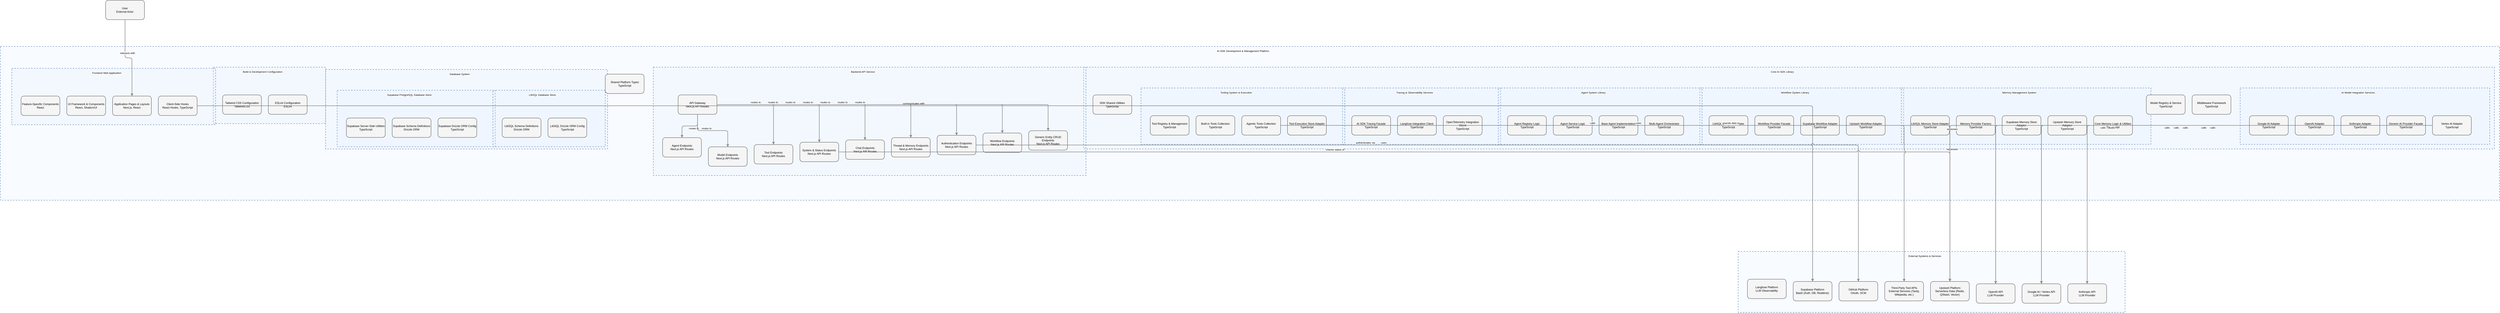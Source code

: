 <?xml version="1.0" encoding="UTF-8"?>
      <mxfile version="14.6.5" type="device">
        <diagram id="codeviz-diagram" name="System Diagram">
          <mxGraphModel dx="1000" dy="1000" grid="1" gridSize="10" guides="1" tooltips="1" connect="1" arrows="1" fold="1" page="1" pageScale="1" pageWidth="1169" pageHeight="827" math="0" shadow="0">
            <root>
              <mxCell id="0"/>
              <mxCell id="1" parent="0"/>
              <mxCell id="64498" value="" style="html=1;whiteSpace=wrap;container=1;fillColor=#dae8fc;strokeColor=#6c8ebf;dashed=1;fillOpacity=20;strokeWidth=2;containerType=none;recursiveResize=0;movable=1;resizable=1;autosize=0;dropTarget=0" vertex="1" parent="64497">
                <mxGeometry x="50" y="90" width="684.473" height="244.079" as="geometry"/>
              </mxCell>
              <mxCell id="64498_label" value="Supabase PostgreSQL Database Store" style="edgeLabel;html=1;align=center;verticalAlign=middle;resizable=0;labelBackgroundColor=white;spacing=5" vertex="1" parent="64497">
                <mxGeometry x="58" y="98" width="608.473" height="24" as="geometry"/>
              </mxCell>
<mxCell id="64499" value="" style="html=1;whiteSpace=wrap;container=1;fillColor=#dae8fc;strokeColor=#6c8ebf;dashed=1;fillOpacity=20;strokeWidth=2;containerType=none;recursiveResize=0;movable=1;resizable=1;autosize=0;dropTarget=0" vertex="1" parent="64497">
                <mxGeometry x="724.473" y="90" width="486.316" height="244.079" as="geometry"/>
              </mxCell>
              <mxCell id="64499_label" value="LibSQL Database Store" style="edgeLabel;html=1;align=center;verticalAlign=middle;resizable=0;labelBackgroundColor=white;spacing=5" vertex="1" parent="64497">
                <mxGeometry x="732.473" y="98" width="410.316" height="24" as="geometry"/>
              </mxCell>
<mxCell id="64501" value="" style="html=1;whiteSpace=wrap;container=1;fillColor=#dae8fc;strokeColor=#6c8ebf;dashed=1;fillOpacity=20;strokeWidth=2;containerType=none;recursiveResize=0;movable=1;resizable=1;autosize=0;dropTarget=0" vertex="1" parent="64500">
                <mxGeometry x="1120.789" y="90" width="684.473" height="244.079" as="geometry"/>
              </mxCell>
              <mxCell id="64501_label" value="Tracing &amp; Observability Services" style="edgeLabel;html=1;align=center;verticalAlign=middle;resizable=0;labelBackgroundColor=white;spacing=5" vertex="1" parent="64500">
                <mxGeometry x="1128.789" y="98" width="608.473" height="24" as="geometry"/>
              </mxCell>
<mxCell id="64502" value="" style="html=1;whiteSpace=wrap;container=1;fillColor=#dae8fc;strokeColor=#6c8ebf;dashed=1;fillOpacity=20;strokeWidth=2;containerType=none;recursiveResize=0;movable=1;resizable=1;autosize=0;dropTarget=0" vertex="1" parent="64500">
                <mxGeometry x="2667.894" y="90" width="882.631" height="244.079" as="geometry"/>
              </mxCell>
              <mxCell id="64502_label" value="Workflow System Library" style="edgeLabel;html=1;align=center;verticalAlign=middle;resizable=0;labelBackgroundColor=white;spacing=5" vertex="1" parent="64500">
                <mxGeometry x="2675.894" y="98" width="806.631" height="24" as="geometry"/>
              </mxCell>
<mxCell id="64503" value="" style="html=1;whiteSpace=wrap;container=1;fillColor=#dae8fc;strokeColor=#6c8ebf;dashed=1;fillOpacity=20;strokeWidth=2;containerType=none;recursiveResize=0;movable=1;resizable=1;autosize=0;dropTarget=0" vertex="1" parent="64500">
                <mxGeometry x="1795.263" y="90" width="882.631" height="244.079" as="geometry"/>
              </mxCell>
              <mxCell id="64503_label" value="Agent System Library" style="edgeLabel;html=1;align=center;verticalAlign=middle;resizable=0;labelBackgroundColor=white;spacing=5" vertex="1" parent="64500">
                <mxGeometry x="1803.263" y="98" width="806.631" height="24" as="geometry"/>
              </mxCell>
<mxCell id="64504" value="" style="html=1;whiteSpace=wrap;container=1;fillColor=#dae8fc;strokeColor=#6c8ebf;dashed=1;fillOpacity=20;strokeWidth=2;containerType=none;recursiveResize=0;movable=1;resizable=1;autosize=0;dropTarget=0" vertex="1" parent="64500">
                <mxGeometry x="3540.525" y="90" width="1080.789" height="244.079" as="geometry"/>
              </mxCell>
              <mxCell id="64504_label" value="Memory Management System" style="edgeLabel;html=1;align=center;verticalAlign=middle;resizable=0;labelBackgroundColor=white;spacing=5" vertex="1" parent="64500">
                <mxGeometry x="3548.525" y="98" width="1004.789" height="24" as="geometry"/>
              </mxCell>
<mxCell id="64505" value="" style="html=1;whiteSpace=wrap;container=1;fillColor=#dae8fc;strokeColor=#6c8ebf;dashed=1;fillOpacity=20;strokeWidth=2;containerType=none;recursiveResize=0;movable=1;resizable=1;autosize=0;dropTarget=0" vertex="1" parent="64500">
                <mxGeometry x="248.158" y="90" width="882.631" height="244.079" as="geometry"/>
              </mxCell>
              <mxCell id="64505_label" value="Tooling System &amp; Execution" style="edgeLabel;html=1;align=center;verticalAlign=middle;resizable=0;labelBackgroundColor=white;spacing=5" vertex="1" parent="64500">
                <mxGeometry x="256.158" y="98" width="806.631" height="24" as="geometry"/>
              </mxCell>
<mxCell id="64506" value="" style="html=1;whiteSpace=wrap;container=1;fillColor=#dae8fc;strokeColor=#6c8ebf;dashed=1;fillOpacity=20;strokeWidth=2;containerType=none;recursiveResize=0;movable=1;resizable=1;autosize=0;dropTarget=0" vertex="1" parent="64500">
                <mxGeometry x="5007.63" y="90" width="1080.789" height="244.079" as="geometry"/>
              </mxCell>
              <mxCell id="64506_label" value="AI Model Integration Services" style="edgeLabel;html=1;align=center;verticalAlign=middle;resizable=0;labelBackgroundColor=white;spacing=5" vertex="1" parent="64500">
                <mxGeometry x="5015.63" y="98" width="1004.789" height="24" as="geometry"/>
              </mxCell>
<mxCell id="64496" value="" style="html=1;whiteSpace=wrap;container=1;fillColor=#dae8fc;strokeColor=#6c8ebf;dashed=1;fillOpacity=20;strokeWidth=2;containerType=none;recursiveResize=0;movable=1;resizable=1;autosize=0;dropTarget=0" vertex="1" parent="64495">
                <mxGeometry x="922.631" y="90" width="486.316" height="244.079" as="geometry"/>
              </mxCell>
              <mxCell id="64496_label" value="Build &amp; Development Configuration" style="edgeLabel;html=1;align=center;verticalAlign=middle;resizable=0;labelBackgroundColor=white;spacing=5" vertex="1" parent="64495">
                <mxGeometry x="930.631" y="98" width="410.316" height="24" as="geometry"/>
              </mxCell>
<mxCell id="64497" value="" style="html=1;whiteSpace=wrap;container=1;fillColor=#dae8fc;strokeColor=#6c8ebf;dashed=1;fillOpacity=20;strokeWidth=2;containerType=none;recursiveResize=0;movable=1;resizable=1;autosize=0;dropTarget=0" vertex="1" parent="64495">
                <mxGeometry x="1408.947" y="100" width="1220.789" height="344.079" as="geometry"/>
              </mxCell>
              <mxCell id="64497_label" value="Database System" style="edgeLabel;html=1;align=center;verticalAlign=middle;resizable=0;labelBackgroundColor=white;spacing=5" vertex="1" parent="64495">
                <mxGeometry x="1416.947" y="108" width="1144.789" height="24" as="geometry"/>
              </mxCell>
<mxCell id="64500" value="" style="html=1;whiteSpace=wrap;container=1;fillColor=#dae8fc;strokeColor=#6c8ebf;dashed=1;fillOpacity=20;strokeWidth=2;containerType=none;recursiveResize=0;movable=1;resizable=1;autosize=0;dropTarget=0" vertex="1" parent="64495">
                <mxGeometry x="4691.314" y="90" width="6108.419" height="354.079" as="geometry"/>
              </mxCell>
              <mxCell id="64500_label" value="Core AI SDK Library" style="edgeLabel;html=1;align=center;verticalAlign=middle;resizable=0;labelBackgroundColor=white;spacing=5" vertex="1" parent="64495">
                <mxGeometry x="4699.314" y="98" width="6032.419" height="24" as="geometry"/>
              </mxCell>
<mxCell id="64507" value="" style="html=1;whiteSpace=wrap;container=1;fillColor=#dae8fc;strokeColor=#6c8ebf;dashed=1;fillOpacity=20;strokeWidth=2;containerType=none;recursiveResize=0;movable=1;resizable=1;autosize=0;dropTarget=0" vertex="1" parent="64495">
                <mxGeometry x="2827.894" y="90" width="1873.42" height="469.079" as="geometry"/>
              </mxCell>
              <mxCell id="64507_label" value="Backend API Service" style="edgeLabel;html=1;align=center;verticalAlign=middle;resizable=0;labelBackgroundColor=white;spacing=5" vertex="1" parent="64495">
                <mxGeometry x="2835.894" y="98" width="1797.42" height="24" as="geometry"/>
              </mxCell>
<mxCell id="64508" value="" style="html=1;whiteSpace=wrap;container=1;fillColor=#dae8fc;strokeColor=#6c8ebf;dashed=1;fillOpacity=20;strokeWidth=2;containerType=none;recursiveResize=0;movable=1;resizable=1;autosize=0;dropTarget=0" vertex="1" parent="64495">
                <mxGeometry x="50" y="95" width="882.631" height="244.079" as="geometry"/>
              </mxCell>
              <mxCell id="64508_label" value="Frontend Web Application" style="edgeLabel;html=1;align=center;verticalAlign=middle;resizable=0;labelBackgroundColor=white;spacing=5" vertex="1" parent="64495">
                <mxGeometry x="58" y="103" width="806.631" height="24" as="geometry"/>
              </mxCell>
<mxCell id="64494" value="" style="html=1;whiteSpace=wrap;container=1;fillColor=#dae8fc;strokeColor=#6c8ebf;dashed=1;fillOpacity=20;strokeWidth=2;containerType=none;recursiveResize=0;movable=1;resizable=1;autosize=0;dropTarget=0" vertex="1" parent="1">
                <mxGeometry x="7557.327" y="1100" width="1675.263" height="264.079" as="geometry"/>
              </mxCell>
              <mxCell id="64494_label" value="External Systems &amp; Services" style="edgeLabel;html=1;align=center;verticalAlign=middle;resizable=0;labelBackgroundColor=white;spacing=5" vertex="1" parent="1">
                <mxGeometry x="7565.327" y="1108" width="1599.263" height="24" as="geometry"/>
              </mxCell>
<mxCell id="64495" value="" style="html=1;whiteSpace=wrap;container=1;fillColor=#dae8fc;strokeColor=#6c8ebf;dashed=1;fillOpacity=20;strokeWidth=2;containerType=none;recursiveResize=0;movable=1;resizable=1;autosize=0;dropTarget=0" vertex="1" parent="1">
                <mxGeometry x="32" y="212" width="10821.734" height="666.079" as="geometry"/>
              </mxCell>
              <mxCell id="64495_label" value="AI SDK Development &amp; Management Platform" style="edgeLabel;html=1;align=center;verticalAlign=middle;resizable=0;labelBackgroundColor=white;spacing=5" vertex="1" parent="1">
                <mxGeometry x="40" y="220" width="10745.734" height="24" as="geometry"/>
              </mxCell>
              <mxCell id="64509" value="User&lt;br&gt;External Actor" style="rounded=1;whiteSpace=wrap;html=1;fillColor=#f5f5f5" vertex="1" parent="1">
                    <mxGeometry x="488.316" y="12" width="168.158" height="84.079" as="geometry"/>
                  </mxCell>
<mxCell id="64510" value="Shared Platform Types&lt;br&gt;TypeScript" style="rounded=1;whiteSpace=wrap;html=1;fillColor=#f5f5f5" vertex="1" parent="64495">
                    <mxGeometry x="2619.736" y="120" width="168.158" height="84.079" as="geometry"/>
                  </mxCell>
<mxCell id="64560" value="Supabase Platform&lt;br&gt;BaaS (Auth, DB, Realtime)" style="rounded=1;whiteSpace=wrap;html=1;fillColor=#f5f5f5" vertex="1" parent="64494">
                    <mxGeometry x="238.158" y="130" width="168.158" height="84.079" as="geometry"/>
                  </mxCell>
<mxCell id="64561" value="Upstash Platform&lt;br&gt;Serverless Data (Redis, QStash, Vector)" style="rounded=1;whiteSpace=wrap;html=1;fillColor=#f5f5f5" vertex="1" parent="64494">
                    <mxGeometry x="832.631" y="130" width="168.158" height="84.079" as="geometry"/>
                  </mxCell>
<mxCell id="64562" value="Langfuse Platform&lt;br&gt;LLM Observability" style="rounded=1;whiteSpace=wrap;html=1;fillColor=#f5f5f5" vertex="1" parent="64494">
                    <mxGeometry x="40" y="120" width="168.158" height="84.079" as="geometry"/>
                  </mxCell>
<mxCell id="64563" value="OpenAI API&lt;br&gt;LLM Provider" style="rounded=1;whiteSpace=wrap;html=1;fillColor=#f5f5f5" vertex="1" parent="64494">
                    <mxGeometry x="1030.789" y="140" width="168.158" height="84.079" as="geometry"/>
                  </mxCell>
<mxCell id="64564" value="Anthropic API&lt;br&gt;LLM Provider" style="rounded=1;whiteSpace=wrap;html=1;fillColor=#f5f5f5" vertex="1" parent="64494">
                    <mxGeometry x="1427.105" y="140" width="168.158" height="84.079" as="geometry"/>
                  </mxCell>
<mxCell id="64565" value="Google AI / Vertex API&lt;br&gt;LLM Provider" style="rounded=1;whiteSpace=wrap;html=1;fillColor=#f5f5f5" vertex="1" parent="64494">
                    <mxGeometry x="1228.947" y="140" width="168.158" height="84.079" as="geometry"/>
                  </mxCell>
<mxCell id="64566" value="GitHub Platform&lt;br&gt;OAuth, SCM" style="rounded=1;whiteSpace=wrap;html=1;fillColor=#f5f5f5" vertex="1" parent="64494">
                    <mxGeometry x="436.316" y="130" width="168.158" height="84.079" as="geometry"/>
                  </mxCell>
<mxCell id="64567" value="Third-Party Tool APIs&lt;br&gt;External Services (Tavily, Wikipedia, etc.)" style="rounded=1;whiteSpace=wrap;html=1;fillColor=#f5f5f5" vertex="1" parent="64494">
                    <mxGeometry x="634.473" y="130" width="168.158" height="84.079" as="geometry"/>
                  </mxCell>
<mxCell id="64511" value="Application Pages &amp;amp; Layouts&lt;br&gt;Next.js, React" style="rounded=1;whiteSpace=wrap;html=1;fillColor=#f5f5f5" vertex="1" parent="64508">
                    <mxGeometry x="436.316" y="120" width="168.158" height="84.079" as="geometry"/>
                  </mxCell>
<mxCell id="64512" value="UI Framework &amp;amp; Components&lt;br&gt;React, Shadcn/UI" style="rounded=1;whiteSpace=wrap;html=1;fillColor=#f5f5f5" vertex="1" parent="64508">
                    <mxGeometry x="238.158" y="120" width="168.158" height="84.079" as="geometry"/>
                  </mxCell>
<mxCell id="64513" value="Feature-Specific Components&lt;br&gt;React" style="rounded=1;whiteSpace=wrap;html=1;fillColor=#f5f5f5" vertex="1" parent="64508">
                    <mxGeometry x="40" y="120" width="168.158" height="84.079" as="geometry"/>
                  </mxCell>
<mxCell id="64514" value="Client-Side Hooks&lt;br&gt;React Hooks, TypeScript" style="rounded=1;whiteSpace=wrap;html=1;fillColor=#f5f5f5" vertex="1" parent="64508">
                    <mxGeometry x="634.473" y="120" width="168.158" height="84.079" as="geometry"/>
                  </mxCell>
<mxCell id="64515" value="API Gateway&lt;br&gt;Next.js API Routes" style="rounded=1;whiteSpace=wrap;html=1;fillColor=#f5f5f5" vertex="1" parent="64507">
                    <mxGeometry x="107.263" y="120" width="168.158" height="84.079" as="geometry"/>
                  </mxCell>
<mxCell id="64516" value="Tool Endpoints&lt;br&gt;Next.js API Routes" style="rounded=1;whiteSpace=wrap;html=1;fillColor=#f5f5f5" vertex="1" parent="64507">
                    <mxGeometry x="436.316" y="335" width="168.158" height="84.079" as="geometry"/>
                  </mxCell>
<mxCell id="64517" value="Agent Endpoints&lt;br&gt;Next.js API Routes" style="rounded=1;whiteSpace=wrap;html=1;fillColor=#f5f5f5" vertex="1" parent="64507">
                    <mxGeometry x="40" y="305" width="168.158" height="84.079" as="geometry"/>
                  </mxCell>
<mxCell id="64518" value="Chat Endpoints&lt;br&gt;Next.js API Routes" style="rounded=1;whiteSpace=wrap;html=1;fillColor=#f5f5f5" vertex="1" parent="64507">
                    <mxGeometry x="832.631" y="315" width="168.158" height="84.079" as="geometry"/>
                  </mxCell>
<mxCell id="64519" value="Model Endpoints&lt;br&gt;Next.js API Routes" style="rounded=1;whiteSpace=wrap;html=1;fillColor=#f5f5f5" vertex="1" parent="64507">
                    <mxGeometry x="238.158" y="345" width="168.158" height="84.079" as="geometry"/>
                  </mxCell>
<mxCell id="64520" value="Thread &amp;amp; Memory Endpoints&lt;br&gt;Next.js API Routes" style="rounded=1;whiteSpace=wrap;html=1;fillColor=#f5f5f5" vertex="1" parent="64507">
                    <mxGeometry x="1030.789" y="305" width="168.158" height="84.079" as="geometry"/>
                  </mxCell>
<mxCell id="64521" value="Workflow Endpoints&lt;br&gt;Next.js API Routes" style="rounded=1;whiteSpace=wrap;html=1;fillColor=#f5f5f5" vertex="1" parent="64507">
                    <mxGeometry x="1427.105" y="285" width="168.158" height="84.079" as="geometry"/>
                  </mxCell>
<mxCell id="64522" value="Authentication Endpoints&lt;br&gt;Next.js API Routes" style="rounded=1;whiteSpace=wrap;html=1;fillColor=#f5f5f5" vertex="1" parent="64507">
                    <mxGeometry x="1228.947" y="295" width="168.158" height="84.079" as="geometry"/>
                  </mxCell>
<mxCell id="64523" value="System &amp;amp; Status Endpoints&lt;br&gt;Next.js API Routes" style="rounded=1;whiteSpace=wrap;html=1;fillColor=#f5f5f5" vertex="1" parent="64507">
                    <mxGeometry x="634.473" y="325" width="168.158" height="84.079" as="geometry"/>
                  </mxCell>
<mxCell id="64524" value="Generic Entity CRUD Endpoints&lt;br&gt;Next.js API Routes" style="rounded=1;whiteSpace=wrap;html=1;fillColor=#f5f5f5" vertex="1" parent="64507">
                    <mxGeometry x="1625.263" y="275" width="168.158" height="84.079" as="geometry"/>
                  </mxCell>
<mxCell id="64550" value="Middleware Framework&lt;br&gt;TypeScript" style="rounded=1;whiteSpace=wrap;html=1;fillColor=#f5f5f5" vertex="1" parent="64500">
                    <mxGeometry x="4799.472" y="120" width="168.158" height="84.079" as="geometry"/>
                  </mxCell>
<mxCell id="64551" value="Model Registry &amp;amp; Service&lt;br&gt;TypeScript" style="rounded=1;whiteSpace=wrap;html=1;fillColor=#f5f5f5" vertex="1" parent="64500">
                    <mxGeometry x="4601.314" y="120" width="168.158" height="84.079" as="geometry"/>
                  </mxCell>
<mxCell id="64552" value="SDK Shared Utilities&lt;br&gt;TypeScript" style="rounded=1;whiteSpace=wrap;html=1;fillColor=#f5f5f5" vertex="1" parent="64500">
                    <mxGeometry x="40" y="120" width="168.158" height="84.079" as="geometry"/>
                  </mxCell>
<mxCell id="64558" value="Tailwind CSS Configuration&lt;br&gt;TailwindCSS" style="rounded=1;whiteSpace=wrap;html=1;fillColor=#f5f5f5" vertex="1" parent="64496">
                    <mxGeometry x="40" y="120" width="168.158" height="84.079" as="geometry"/>
                  </mxCell>
<mxCell id="64559" value="ESLint Configuration&lt;br&gt;ESLint" style="rounded=1;whiteSpace=wrap;html=1;fillColor=#f5f5f5" vertex="1" parent="64496">
                    <mxGeometry x="238.158" y="120" width="168.158" height="84.079" as="geometry"/>
                  </mxCell>
<mxCell id="64525" value="Generic AI Provider Facade&lt;br&gt;TypeScript" style="rounded=1;whiteSpace=wrap;html=1;fillColor=#f5f5f5" vertex="1" parent="64506">
                    <mxGeometry x="634.473" y="120" width="168.158" height="84.079" as="geometry"/>
                  </mxCell>
<mxCell id="64526" value="OpenAI Adapter&lt;br&gt;TypeScript" style="rounded=1;whiteSpace=wrap;html=1;fillColor=#f5f5f5" vertex="1" parent="64506">
                    <mxGeometry x="238.158" y="120" width="168.158" height="84.079" as="geometry"/>
                  </mxCell>
<mxCell id="64527" value="Anthropic Adapter&lt;br&gt;TypeScript" style="rounded=1;whiteSpace=wrap;html=1;fillColor=#f5f5f5" vertex="1" parent="64506">
                    <mxGeometry x="436.316" y="120" width="168.158" height="84.079" as="geometry"/>
                  </mxCell>
<mxCell id="64528" value="Google AI Adapter&lt;br&gt;TypeScript" style="rounded=1;whiteSpace=wrap;html=1;fillColor=#f5f5f5" vertex="1" parent="64506">
                    <mxGeometry x="40" y="120" width="168.158" height="84.079" as="geometry"/>
                  </mxCell>
<mxCell id="64529" value="Vertex AI Adapter&lt;br&gt;TypeScript" style="rounded=1;whiteSpace=wrap;html=1;fillColor=#f5f5f5" vertex="1" parent="64506">
                    <mxGeometry x="832.631" y="120" width="168.158" height="84.079" as="geometry"/>
                  </mxCell>
<mxCell id="64530" value="Tool Registry &amp;amp; Management&lt;br&gt;TypeScript" style="rounded=1;whiteSpace=wrap;html=1;fillColor=#f5f5f5" vertex="1" parent="64505">
                    <mxGeometry x="40" y="120" width="168.158" height="84.079" as="geometry"/>
                  </mxCell>
<mxCell id="64531" value="Built-in Tools Collection&lt;br&gt;TypeScript" style="rounded=1;whiteSpace=wrap;html=1;fillColor=#f5f5f5" vertex="1" parent="64505">
                    <mxGeometry x="238.158" y="120" width="168.158" height="84.079" as="geometry"/>
                  </mxCell>
<mxCell id="64532" value="Agentic Tools Collection&lt;br&gt;TypeScript" style="rounded=1;whiteSpace=wrap;html=1;fillColor=#f5f5f5" vertex="1" parent="64505">
                    <mxGeometry x="436.316" y="120" width="168.158" height="84.079" as="geometry"/>
                  </mxCell>
<mxCell id="64533" value="Tool Execution Store Adapter&lt;br&gt;TypeScript" style="rounded=1;whiteSpace=wrap;html=1;fillColor=#f5f5f5" vertex="1" parent="64505">
                    <mxGeometry x="634.473" y="120" width="168.158" height="84.079" as="geometry"/>
                  </mxCell>
<mxCell id="64534" value="Memory Provider Factory&lt;br&gt;TypeScript" style="rounded=1;whiteSpace=wrap;html=1;fillColor=#f5f5f5" vertex="1" parent="64504">
                    <mxGeometry x="238.158" y="120" width="168.158" height="84.079" as="geometry"/>
                  </mxCell>
<mxCell id="64535" value="LibSQL Memory Store Adapter&lt;br&gt;TypeScript" style="rounded=1;whiteSpace=wrap;html=1;fillColor=#f5f5f5" vertex="1" parent="64504">
                    <mxGeometry x="40" y="120" width="168.158" height="84.079" as="geometry"/>
                  </mxCell>
<mxCell id="64536" value="Supabase Memory Store Adapter&lt;br&gt;TypeScript" style="rounded=1;whiteSpace=wrap;html=1;fillColor=#f5f5f5" vertex="1" parent="64504">
                    <mxGeometry x="436.316" y="120" width="168.158" height="84.079" as="geometry"/>
                  </mxCell>
<mxCell id="64537" value="Upstash Memory Store Adapter&lt;br&gt;TypeScript" style="rounded=1;whiteSpace=wrap;html=1;fillColor=#f5f5f5" vertex="1" parent="64504">
                    <mxGeometry x="634.473" y="120" width="168.158" height="84.079" as="geometry"/>
                  </mxCell>
<mxCell id="64538" value="Core Memory Logic &amp;amp; Utilities&lt;br&gt;TypeScript" style="rounded=1;whiteSpace=wrap;html=1;fillColor=#f5f5f5" vertex="1" parent="64504">
                    <mxGeometry x="832.631" y="120" width="168.158" height="84.079" as="geometry"/>
                  </mxCell>
<mxCell id="64539" value="Agent Service Logic&lt;br&gt;TypeScript" style="rounded=1;whiteSpace=wrap;html=1;fillColor=#f5f5f5" vertex="1" parent="64503">
                    <mxGeometry x="238.158" y="120" width="168.158" height="84.079" as="geometry"/>
                  </mxCell>
<mxCell id="64540" value="Base Agent Implementation&lt;br&gt;TypeScript" style="rounded=1;whiteSpace=wrap;html=1;fillColor=#f5f5f5" vertex="1" parent="64503">
                    <mxGeometry x="436.316" y="120" width="168.158" height="84.079" as="geometry"/>
                  </mxCell>
<mxCell id="64541" value="Agent Registry Logic&lt;br&gt;TypeScript" style="rounded=1;whiteSpace=wrap;html=1;fillColor=#f5f5f5" vertex="1" parent="64503">
                    <mxGeometry x="40" y="120" width="168.158" height="84.079" as="geometry"/>
                  </mxCell>
<mxCell id="64542" value="Multi-Agent Orchestrator&lt;br&gt;TypeScript" style="rounded=1;whiteSpace=wrap;html=1;fillColor=#f5f5f5" vertex="1" parent="64503">
                    <mxGeometry x="634.473" y="120" width="168.158" height="84.079" as="geometry"/>
                  </mxCell>
<mxCell id="64543" value="Workflow Provider Facade&lt;br&gt;TypeScript" style="rounded=1;whiteSpace=wrap;html=1;fillColor=#f5f5f5" vertex="1" parent="64502">
                    <mxGeometry x="238.158" y="120" width="168.158" height="84.079" as="geometry"/>
                  </mxCell>
<mxCell id="64544" value="LibSQL Workflow Adapter&lt;br&gt;TypeScript" style="rounded=1;whiteSpace=wrap;html=1;fillColor=#f5f5f5" vertex="1" parent="64502">
                    <mxGeometry x="40" y="120" width="168.158" height="84.079" as="geometry"/>
                  </mxCell>
<mxCell id="64545" value="Upstash Workflow Adapter&lt;br&gt;TypeScript" style="rounded=1;whiteSpace=wrap;html=1;fillColor=#f5f5f5" vertex="1" parent="64502">
                    <mxGeometry x="634.473" y="120" width="168.158" height="84.079" as="geometry"/>
                  </mxCell>
<mxCell id="64546" value="Supabase Workflow Adapter&lt;br&gt;TypeScript" style="rounded=1;whiteSpace=wrap;html=1;fillColor=#f5f5f5" vertex="1" parent="64502">
                    <mxGeometry x="436.316" y="120" width="168.158" height="84.079" as="geometry"/>
                  </mxCell>
<mxCell id="64547" value="Langfuse Integration Client&lt;br&gt;TypeScript" style="rounded=1;whiteSpace=wrap;html=1;fillColor=#f5f5f5" vertex="1" parent="64501">
                    <mxGeometry x="238.158" y="120" width="168.158" height="84.079" as="geometry"/>
                  </mxCell>
<mxCell id="64548" value="OpenTelemetry Integration Client&lt;br&gt;TypeScript" style="rounded=1;whiteSpace=wrap;html=1;fillColor=#f5f5f5" vertex="1" parent="64501">
                    <mxGeometry x="436.316" y="120" width="168.158" height="84.079" as="geometry"/>
                  </mxCell>
<mxCell id="64549" value="AI SDK Tracing Facade&lt;br&gt;TypeScript" style="rounded=1;whiteSpace=wrap;html=1;fillColor=#f5f5f5" vertex="1" parent="64501">
                    <mxGeometry x="40" y="120" width="168.158" height="84.079" as="geometry"/>
                  </mxCell>
<mxCell id="64553" value="LibSQL Schema Definitions&lt;br&gt;Drizzle ORM" style="rounded=1;whiteSpace=wrap;html=1;fillColor=#f5f5f5" vertex="1" parent="64499">
                    <mxGeometry x="40" y="120" width="168.158" height="84.079" as="geometry"/>
                  </mxCell>
<mxCell id="64554" value="LibSQL Drizzle ORM Config&lt;br&gt;TypeScript" style="rounded=1;whiteSpace=wrap;html=1;fillColor=#f5f5f5" vertex="1" parent="64499">
                    <mxGeometry x="238.158" y="120" width="168.158" height="84.079" as="geometry"/>
                  </mxCell>
<mxCell id="64555" value="Supabase Schema Definitions&lt;br&gt;Drizzle ORM" style="rounded=1;whiteSpace=wrap;html=1;fillColor=#f5f5f5" vertex="1" parent="64498">
                    <mxGeometry x="238.158" y="120" width="168.158" height="84.079" as="geometry"/>
                  </mxCell>
<mxCell id="64556" value="Supabase Drizzle ORM Config&lt;br&gt;TypeScript" style="rounded=1;whiteSpace=wrap;html=1;fillColor=#f5f5f5" vertex="1" parent="64498">
                    <mxGeometry x="436.316" y="120" width="168.158" height="84.079" as="geometry"/>
                  </mxCell>
<mxCell id="64557" value="Supabase Server-Side Utilities&lt;br&gt;TypeScript" style="rounded=1;whiteSpace=wrap;html=1;fillColor=#f5f5f5" vertex="1" parent="64498">
                    <mxGeometry x="40" y="120" width="168.158" height="84.079" as="geometry"/>
                  </mxCell>
              <mxCell id="edge-123333" style="edgeStyle=orthogonalEdgeStyle;rounded=1;orthogonalLoop=1;jettySize=auto;html=1;strokeColor=#808080;strokeWidth=2;jumpStyle=arc;jumpSize=10;spacing=15;labelBackgroundColor=white;labelBorderColor=none" edge="1" parent="1" source="64509" target="64511">
                  <mxGeometry relative="1" as="geometry"/>
                </mxCell>
                <mxCell id="edge-123333_label" value="interacts with" style="edgeLabel;html=1;align=center;verticalAlign=middle;resizable=0;points=[];" vertex="1" connectable="0" parent="edge-123333">
                  <mxGeometry x="-0.2" y="10" relative="1" as="geometry">
                    <mxPoint as="offset"/>
                  </mxGeometry>
                </mxCell>
<mxCell id="edge-123334" style="edgeStyle=orthogonalEdgeStyle;rounded=1;orthogonalLoop=1;jettySize=auto;html=1;strokeColor=#808080;strokeWidth=2;jumpStyle=arc;jumpSize=10;spacing=15;labelBackgroundColor=white;labelBorderColor=none" edge="1" parent="1" source="64514" target="64560">
                  <mxGeometry relative="1" as="geometry"/>
                </mxCell>
                <mxCell id="edge-123334_label" value="communicates with" style="edgeLabel;html=1;align=center;verticalAlign=middle;resizable=0;points=[];" vertex="1" connectable="0" parent="edge-123334">
                  <mxGeometry x="-0.2" y="10" relative="1" as="geometry">
                    <mxPoint as="offset"/>
                  </mxGeometry>
                </mxCell>
<mxCell id="edge-123339" style="edgeStyle=orthogonalEdgeStyle;rounded=1;orthogonalLoop=1;jettySize=auto;html=1;strokeColor=#808080;strokeWidth=2;jumpStyle=arc;jumpSize=10;spacing=15;labelBackgroundColor=white;labelBorderColor=none" edge="1" parent="1" source="64515" target="64520">
                  <mxGeometry relative="1" as="geometry"/>
                </mxCell>
                <mxCell id="edge-123339_label" value="routes to" style="edgeLabel;html=1;align=center;verticalAlign=middle;resizable=0;points=[];" vertex="1" connectable="0" parent="edge-123339">
                  <mxGeometry x="-0.2" y="10" relative="1" as="geometry">
                    <mxPoint as="offset"/>
                  </mxGeometry>
                </mxCell>
<mxCell id="edge-123336" style="edgeStyle=orthogonalEdgeStyle;rounded=1;orthogonalLoop=1;jettySize=auto;html=1;strokeColor=#808080;strokeWidth=2;jumpStyle=arc;jumpSize=10;spacing=15;labelBackgroundColor=white;labelBorderColor=none" edge="1" parent="1" source="64515" target="64517">
                  <mxGeometry relative="1" as="geometry"/>
                </mxCell>
                <mxCell id="edge-123336_label" value="routes to" style="edgeLabel;html=1;align=center;verticalAlign=middle;resizable=0;points=[];" vertex="1" connectable="0" parent="edge-123336">
                  <mxGeometry x="-0.2" y="10" relative="1" as="geometry">
                    <mxPoint as="offset"/>
                  </mxGeometry>
                </mxCell>
<mxCell id="edge-123338" style="edgeStyle=orthogonalEdgeStyle;rounded=1;orthogonalLoop=1;jettySize=auto;html=1;strokeColor=#808080;strokeWidth=2;jumpStyle=arc;jumpSize=10;spacing=15;labelBackgroundColor=white;labelBorderColor=none" edge="1" parent="1" source="64515" target="64519">
                  <mxGeometry relative="1" as="geometry"/>
                </mxCell>
                <mxCell id="edge-123338_label" value="routes to" style="edgeLabel;html=1;align=center;verticalAlign=middle;resizable=0;points=[];" vertex="1" connectable="0" parent="edge-123338">
                  <mxGeometry x="-0.2" y="10" relative="1" as="geometry">
                    <mxPoint as="offset"/>
                  </mxGeometry>
                </mxCell>
<mxCell id="edge-123341" style="edgeStyle=orthogonalEdgeStyle;rounded=1;orthogonalLoop=1;jettySize=auto;html=1;strokeColor=#808080;strokeWidth=2;jumpStyle=arc;jumpSize=10;spacing=15;labelBackgroundColor=white;labelBorderColor=none" edge="1" parent="1" source="64515" target="64522">
                  <mxGeometry relative="1" as="geometry"/>
                </mxCell>
                <mxCell id="edge-123341_label" value="routes to" style="edgeLabel;html=1;align=center;verticalAlign=middle;resizable=0;points=[];" vertex="1" connectable="0" parent="edge-123341">
                  <mxGeometry x="-0.2" y="10" relative="1" as="geometry">
                    <mxPoint as="offset"/>
                  </mxGeometry>
                </mxCell>
<mxCell id="edge-123342" style="edgeStyle=orthogonalEdgeStyle;rounded=1;orthogonalLoop=1;jettySize=auto;html=1;strokeColor=#808080;strokeWidth=2;jumpStyle=arc;jumpSize=10;spacing=15;labelBackgroundColor=white;labelBorderColor=none" edge="1" parent="1" source="64515" target="64523">
                  <mxGeometry relative="1" as="geometry"/>
                </mxCell>
                <mxCell id="edge-123342_label" value="routes to" style="edgeLabel;html=1;align=center;verticalAlign=middle;resizable=0;points=[];" vertex="1" connectable="0" parent="edge-123342">
                  <mxGeometry x="-0.2" y="10" relative="1" as="geometry">
                    <mxPoint as="offset"/>
                  </mxGeometry>
                </mxCell>
<mxCell id="edge-123343" style="edgeStyle=orthogonalEdgeStyle;rounded=1;orthogonalLoop=1;jettySize=auto;html=1;strokeColor=#808080;strokeWidth=2;jumpStyle=arc;jumpSize=10;spacing=15;labelBackgroundColor=white;labelBorderColor=none" edge="1" parent="1" source="64515" target="64524">
                  <mxGeometry relative="1" as="geometry"/>
                </mxCell>
                <mxCell id="edge-123343_label" value="routes to" style="edgeLabel;html=1;align=center;verticalAlign=middle;resizable=0;points=[];" vertex="1" connectable="0" parent="edge-123343">
                  <mxGeometry x="-0.2" y="10" relative="1" as="geometry">
                    <mxPoint as="offset"/>
                  </mxGeometry>
                </mxCell>
<mxCell id="edge-123335" style="edgeStyle=orthogonalEdgeStyle;rounded=1;orthogonalLoop=1;jettySize=auto;html=1;strokeColor=#808080;strokeWidth=2;jumpStyle=arc;jumpSize=10;spacing=15;labelBackgroundColor=white;labelBorderColor=none" edge="1" parent="1" source="64515" target="64516">
                  <mxGeometry relative="1" as="geometry"/>
                </mxCell>
                <mxCell id="edge-123335_label" value="routes to" style="edgeLabel;html=1;align=center;verticalAlign=middle;resizable=0;points=[];" vertex="1" connectable="0" parent="edge-123335">
                  <mxGeometry x="-0.2" y="10" relative="1" as="geometry">
                    <mxPoint as="offset"/>
                  </mxGeometry>
                </mxCell>
<mxCell id="edge-123340" style="edgeStyle=orthogonalEdgeStyle;rounded=1;orthogonalLoop=1;jettySize=auto;html=1;strokeColor=#808080;strokeWidth=2;jumpStyle=arc;jumpSize=10;spacing=15;labelBackgroundColor=white;labelBorderColor=none" edge="1" parent="1" source="64515" target="64521">
                  <mxGeometry relative="1" as="geometry"/>
                </mxCell>
                <mxCell id="edge-123340_label" value="routes to" style="edgeLabel;html=1;align=center;verticalAlign=middle;resizable=0;points=[];" vertex="1" connectable="0" parent="edge-123340">
                  <mxGeometry x="-0.2" y="10" relative="1" as="geometry">
                    <mxPoint as="offset"/>
                  </mxGeometry>
                </mxCell>
<mxCell id="edge-123337" style="edgeStyle=orthogonalEdgeStyle;rounded=1;orthogonalLoop=1;jettySize=auto;html=1;strokeColor=#808080;strokeWidth=2;jumpStyle=arc;jumpSize=10;spacing=15;labelBackgroundColor=white;labelBorderColor=none" edge="1" parent="1" source="64515" target="64518">
                  <mxGeometry relative="1" as="geometry"/>
                </mxCell>
                <mxCell id="edge-123337_label" value="routes to" style="edgeLabel;html=1;align=center;verticalAlign=middle;resizable=0;points=[];" vertex="1" connectable="0" parent="edge-123337">
                  <mxGeometry x="-0.2" y="10" relative="1" as="geometry">
                    <mxPoint as="offset"/>
                  </mxGeometry>
                </mxCell>
<mxCell id="edge-123344" style="edgeStyle=orthogonalEdgeStyle;rounded=1;orthogonalLoop=1;jettySize=auto;html=1;strokeColor=#808080;strokeWidth=2;jumpStyle=arc;jumpSize=10;spacing=15;labelBackgroundColor=white;labelBorderColor=none" edge="1" parent="1" source="64522" target="64560">
                  <mxGeometry relative="1" as="geometry"/>
                </mxCell>
                <mxCell id="edge-123344_label" value="authenticates via" style="edgeLabel;html=1;align=center;verticalAlign=middle;resizable=0;points=[];" vertex="1" connectable="0" parent="edge-123344">
                  <mxGeometry x="-0.2" y="10" relative="1" as="geometry">
                    <mxPoint as="offset"/>
                  </mxGeometry>
                </mxCell>
<mxCell id="edge-123345" style="edgeStyle=orthogonalEdgeStyle;rounded=1;orthogonalLoop=1;jettySize=auto;html=1;strokeColor=#808080;strokeWidth=2;jumpStyle=arc;jumpSize=10;spacing=15;labelBackgroundColor=white;labelBorderColor=none" edge="1" parent="1" source="64522" target="64566">
                  <mxGeometry relative="1" as="geometry"/>
                </mxCell>
                <mxCell id="edge-123345_label" value="uses" style="edgeLabel;html=1;align=center;verticalAlign=middle;resizable=0;points=[];" vertex="1" connectable="0" parent="edge-123345">
                  <mxGeometry x="-0.2" y="10" relative="1" as="geometry">
                    <mxPoint as="offset"/>
                  </mxGeometry>
                </mxCell>
<mxCell id="edge-123346" style="edgeStyle=orthogonalEdgeStyle;rounded=1;orthogonalLoop=1;jettySize=auto;html=1;strokeColor=#808080;strokeWidth=2;jumpStyle=arc;jumpSize=10;spacing=15;labelBackgroundColor=white;labelBorderColor=none" edge="1" parent="1" source="64523" target="64561">
                  <mxGeometry relative="1" as="geometry"/>
                </mxCell>
                <mxCell id="edge-123346_label" value="checks status of" style="edgeLabel;html=1;align=center;verticalAlign=middle;resizable=0;points=[];" vertex="1" connectable="0" parent="edge-123346">
                  <mxGeometry x="-0.2" y="10" relative="1" as="geometry">
                    <mxPoint as="offset"/>
                  </mxGeometry>
                </mxCell>
<mxCell id="edge-123347" style="edgeStyle=orthogonalEdgeStyle;rounded=1;orthogonalLoop=1;jettySize=auto;html=1;strokeColor=#808080;strokeWidth=2;jumpStyle=arc;jumpSize=10;spacing=15;labelBackgroundColor=white;labelBorderColor=none" edge="1" parent="1" source="64525" target="64563">
                  <mxGeometry relative="1" as="geometry"/>
                </mxCell>
                <mxCell id="edge-123347_label" value="calls" style="edgeLabel;html=1;align=center;verticalAlign=middle;resizable=0;points=[];" vertex="1" connectable="0" parent="edge-123347">
                  <mxGeometry x="-0.2" y="10" relative="1" as="geometry">
                    <mxPoint as="offset"/>
                  </mxGeometry>
                </mxCell>
<mxCell id="edge-123348" style="edgeStyle=orthogonalEdgeStyle;rounded=1;orthogonalLoop=1;jettySize=auto;html=1;strokeColor=#808080;strokeWidth=2;jumpStyle=arc;jumpSize=10;spacing=15;labelBackgroundColor=white;labelBorderColor=none" edge="1" parent="1" source="64525" target="64564">
                  <mxGeometry relative="1" as="geometry"/>
                </mxCell>
                <mxCell id="edge-123348_label" value="calls" style="edgeLabel;html=1;align=center;verticalAlign=middle;resizable=0;points=[];" vertex="1" connectable="0" parent="edge-123348">
                  <mxGeometry x="-0.2" y="10" relative="1" as="geometry">
                    <mxPoint as="offset"/>
                  </mxGeometry>
                </mxCell>
<mxCell id="edge-123349" style="edgeStyle=orthogonalEdgeStyle;rounded=1;orthogonalLoop=1;jettySize=auto;html=1;strokeColor=#808080;strokeWidth=2;jumpStyle=arc;jumpSize=10;spacing=15;labelBackgroundColor=white;labelBorderColor=none" edge="1" parent="1" source="64525" target="64565">
                  <mxGeometry relative="1" as="geometry"/>
                </mxCell>
                <mxCell id="edge-123349_label" value="calls" style="edgeLabel;html=1;align=center;verticalAlign=middle;resizable=0;points=[];" vertex="1" connectable="0" parent="edge-123349">
                  <mxGeometry x="-0.2" y="10" relative="1" as="geometry">
                    <mxPoint as="offset"/>
                  </mxGeometry>
                </mxCell>
<mxCell id="edge-123350" style="edgeStyle=orthogonalEdgeStyle;rounded=1;orthogonalLoop=1;jettySize=auto;html=1;strokeColor=#808080;strokeWidth=2;jumpStyle=arc;jumpSize=10;spacing=15;labelBackgroundColor=white;labelBorderColor=none" edge="1" parent="1" source="64526" target="64563">
                  <mxGeometry relative="1" as="geometry"/>
                </mxCell>
                <mxCell id="edge-123350_label" value="calls" style="edgeLabel;html=1;align=center;verticalAlign=middle;resizable=0;points=[];" vertex="1" connectable="0" parent="edge-123350">
                  <mxGeometry x="-0.2" y="10" relative="1" as="geometry">
                    <mxPoint as="offset"/>
                  </mxGeometry>
                </mxCell>
<mxCell id="edge-123351" style="edgeStyle=orthogonalEdgeStyle;rounded=1;orthogonalLoop=1;jettySize=auto;html=1;strokeColor=#808080;strokeWidth=2;jumpStyle=arc;jumpSize=10;spacing=15;labelBackgroundColor=white;labelBorderColor=none" edge="1" parent="1" source="64527" target="64564">
                  <mxGeometry relative="1" as="geometry"/>
                </mxCell>
                <mxCell id="edge-123351_label" value="calls" style="edgeLabel;html=1;align=center;verticalAlign=middle;resizable=0;points=[];" vertex="1" connectable="0" parent="edge-123351">
                  <mxGeometry x="-0.2" y="10" relative="1" as="geometry">
                    <mxPoint as="offset"/>
                  </mxGeometry>
                </mxCell>
<mxCell id="edge-123352" style="edgeStyle=orthogonalEdgeStyle;rounded=1;orthogonalLoop=1;jettySize=auto;html=1;strokeColor=#808080;strokeWidth=2;jumpStyle=arc;jumpSize=10;spacing=15;labelBackgroundColor=white;labelBorderColor=none" edge="1" parent="1" source="64528" target="64565">
                  <mxGeometry relative="1" as="geometry"/>
                </mxCell>
                <mxCell id="edge-123352_label" value="calls" style="edgeLabel;html=1;align=center;verticalAlign=middle;resizable=0;points=[];" vertex="1" connectable="0" parent="edge-123352">
                  <mxGeometry x="-0.2" y="10" relative="1" as="geometry">
                    <mxPoint as="offset"/>
                  </mxGeometry>
                </mxCell>
<mxCell id="edge-123353" style="edgeStyle=orthogonalEdgeStyle;rounded=1;orthogonalLoop=1;jettySize=auto;html=1;strokeColor=#808080;strokeWidth=2;jumpStyle=arc;jumpSize=10;spacing=15;labelBackgroundColor=white;labelBorderColor=none" edge="1" parent="1" source="64529" target="64565">
                  <mxGeometry relative="1" as="geometry"/>
                </mxCell>
                <mxCell id="edge-123353_label" value="calls" style="edgeLabel;html=1;align=center;verticalAlign=middle;resizable=0;points=[];" vertex="1" connectable="0" parent="edge-123353">
                  <mxGeometry x="-0.2" y="10" relative="1" as="geometry">
                    <mxPoint as="offset"/>
                  </mxGeometry>
                </mxCell>
<mxCell id="edge-123356" style="edgeStyle=orthogonalEdgeStyle;rounded=1;orthogonalLoop=1;jettySize=auto;html=1;strokeColor=#808080;strokeWidth=2;jumpStyle=arc;jumpSize=10;spacing=15;labelBackgroundColor=white;labelBorderColor=none" edge="1" parent="1" source="64537" target="64561">
                  <mxGeometry relative="1" as="geometry"/>
                </mxCell>
                <mxCell id="edge-123356_label" value="accesses" style="edgeLabel;html=1;align=center;verticalAlign=middle;resizable=0;points=[];" vertex="1" connectable="0" parent="edge-123356">
                  <mxGeometry x="-0.2" y="10" relative="1" as="geometry">
                    <mxPoint as="offset"/>
                  </mxGeometry>
                </mxCell>
<mxCell id="edge-123357" style="edgeStyle=orthogonalEdgeStyle;rounded=1;orthogonalLoop=1;jettySize=auto;html=1;strokeColor=#808080;strokeWidth=2;jumpStyle=arc;jumpSize=10;spacing=15;labelBackgroundColor=white;labelBorderColor=none" edge="1" parent="1" source="64545" target="64561">
                  <mxGeometry relative="1" as="geometry"/>
                </mxCell>
                <mxCell id="edge-123357_label" value="accesses" style="edgeLabel;html=1;align=center;verticalAlign=middle;resizable=0;points=[];" vertex="1" connectable="0" parent="edge-123357">
                  <mxGeometry x="-0.2" y="10" relative="1" as="geometry">
                    <mxPoint as="offset"/>
                  </mxGeometry>
                </mxCell>
<mxCell id="edge-123358" style="edgeStyle=orthogonalEdgeStyle;rounded=1;orthogonalLoop=1;jettySize=auto;html=1;strokeColor=#808080;strokeWidth=2;jumpStyle=arc;jumpSize=10;spacing=15;labelBackgroundColor=white;labelBorderColor=none" edge="1" parent="1" source="64548" target="64561">
                  <mxGeometry relative="1" as="geometry"/>
                </mxCell>
                <mxCell id="edge-123358_label" value="sends data to" style="edgeLabel;html=1;align=center;verticalAlign=middle;resizable=0;points=[];" vertex="1" connectable="0" parent="edge-123358">
                  <mxGeometry x="-0.2" y="10" relative="1" as="geometry">
                    <mxPoint as="offset"/>
                  </mxGeometry>
                </mxCell>
<mxCell id="edge-123355" style="edgeStyle=orthogonalEdgeStyle;rounded=1;orthogonalLoop=1;jettySize=auto;html=1;strokeColor=#808080;strokeWidth=2;jumpStyle=arc;jumpSize=10;spacing=15;labelBackgroundColor=white;labelBorderColor=none" edge="1" parent="1" source="64533" target="64561">
                  <mxGeometry relative="1" as="geometry"/>
                </mxCell>
                <mxCell id="edge-123355_label" value="uses" style="edgeLabel;html=1;align=center;verticalAlign=middle;resizable=0;points=[];" vertex="1" connectable="0" parent="edge-123355">
                  <mxGeometry x="-0.2" y="10" relative="1" as="geometry">
                    <mxPoint as="offset"/>
                  </mxGeometry>
                </mxCell>
<mxCell id="edge-123354" style="edgeStyle=orthogonalEdgeStyle;rounded=1;orthogonalLoop=1;jettySize=auto;html=1;strokeColor=#808080;strokeWidth=2;jumpStyle=arc;jumpSize=10;spacing=15;labelBackgroundColor=white;labelBorderColor=none" edge="1" parent="1" source="64532" target="64567">
                  <mxGeometry relative="1" as="geometry"/>
                </mxCell>
                <mxCell id="edge-123354_label" value="calls" style="edgeLabel;html=1;align=center;verticalAlign=middle;resizable=0;points=[];" vertex="1" connectable="0" parent="edge-123354">
                  <mxGeometry x="-0.2" y="10" relative="1" as="geometry">
                    <mxPoint as="offset"/>
                  </mxGeometry>
                </mxCell>
            </root>
          </mxGraphModel>
        </diagram>
      </mxfile>